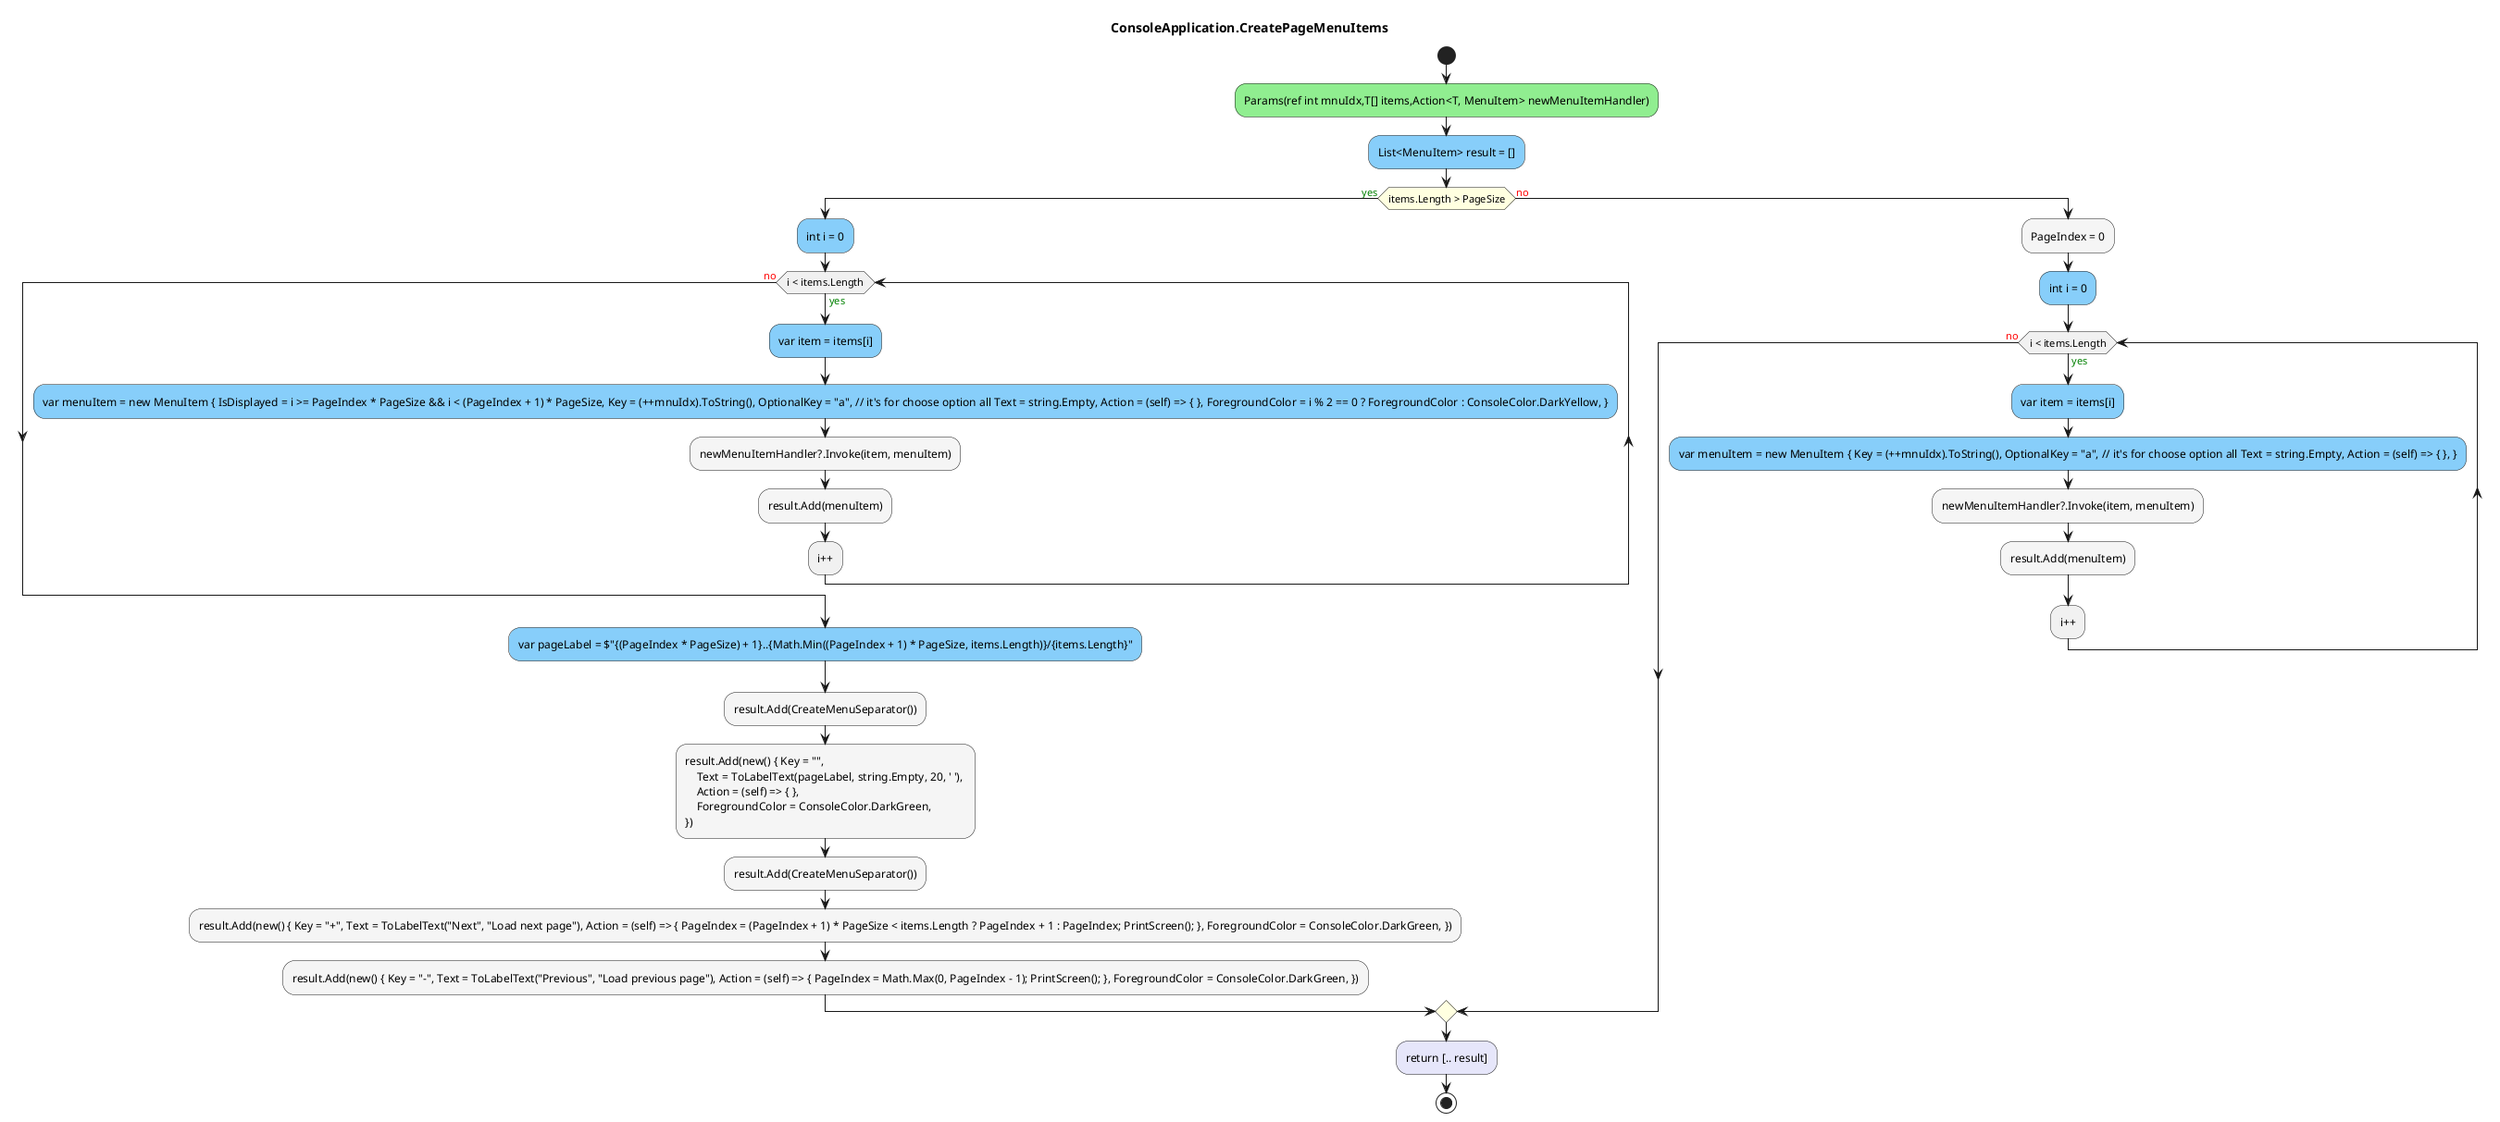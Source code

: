@startuml ConsoleApplication.CreatePageMenuItems
title ConsoleApplication.CreatePageMenuItems
start
#LightGreen:Params(ref int mnuIdx,T[] items,Action<T, MenuItem> newMenuItemHandler);
#LightSkyBlue:List<MenuItem> result = [];
#LightYellow:if (items.Length > PageSize) then (<color:green>yes)
        #LightSkyBlue:int i = 0;
        while (i < items.Length) is (<color:green>yes)
                #LightSkyBlue:var item = items[i];
                #LightSkyBlue:var menuItem = new MenuItem { IsDisplayed = i >= PageIndex * PageSize && i < (PageIndex + 1) * PageSize, Key = (++mnuIdx).ToString(), OptionalKey = "a", // it's for choose option all Text = string.Empty, Action = (self) => { }, ForegroundColor = i % 2 == 0 ? ForegroundColor : ConsoleColor.DarkYellow, };
                #WhiteSmoke:newMenuItemHandler?.Invoke(item, menuItem);
                #WhiteSmoke:result.Add(menuItem);
        :i++;
        endwhile (<color:red>no)
        #LightSkyBlue:var pageLabel = $"{(PageIndex * PageSize) + 1}..{Math.Min((PageIndex + 1) * PageSize, items.Length)}/{items.Length}";
        #WhiteSmoke:result.Add(CreateMenuSeparator());
        #WhiteSmoke:result.Add(new() { Key = "", 
            Text = ToLabelText(pageLabel, string.Empty, 20, ' '), 
            Action = (self) => { }, 
            ForegroundColor = ConsoleColor.DarkGreen, 
        });
        #WhiteSmoke:result.Add(CreateMenuSeparator());
        #WhiteSmoke:result.Add(new() { Key = "+", Text = ToLabelText("Next", "Load next page"), Action = (self) => { PageIndex = (PageIndex + 1) * PageSize < items.Length ? PageIndex + 1 : PageIndex; PrintScreen(); }, ForegroundColor = ConsoleColor.DarkGreen, });
        #WhiteSmoke:result.Add(new() { Key = "-", Text = ToLabelText("Previous", "Load previous page"), Action = (self) => { PageIndex = Math.Max(0, PageIndex - 1); PrintScreen(); }, ForegroundColor = ConsoleColor.DarkGreen, });
    else (<color:red>no)
            #WhiteSmoke:PageIndex = 0;
            #LightSkyBlue:int i = 0;
            while (i < items.Length) is (<color:green>yes)
                    #LightSkyBlue:var item = items[i];
                    #LightSkyBlue:var menuItem = new MenuItem { Key = (++mnuIdx).ToString(), OptionalKey = "a", // it's for choose option all Text = string.Empty, Action = (self) => { }, };
                    #WhiteSmoke:newMenuItemHandler?.Invoke(item, menuItem);
                    #WhiteSmoke:result.Add(menuItem);
            :i++;
            endwhile (<color:red>no)
endif
#Lavender:return [.. result];
stop
@enduml
